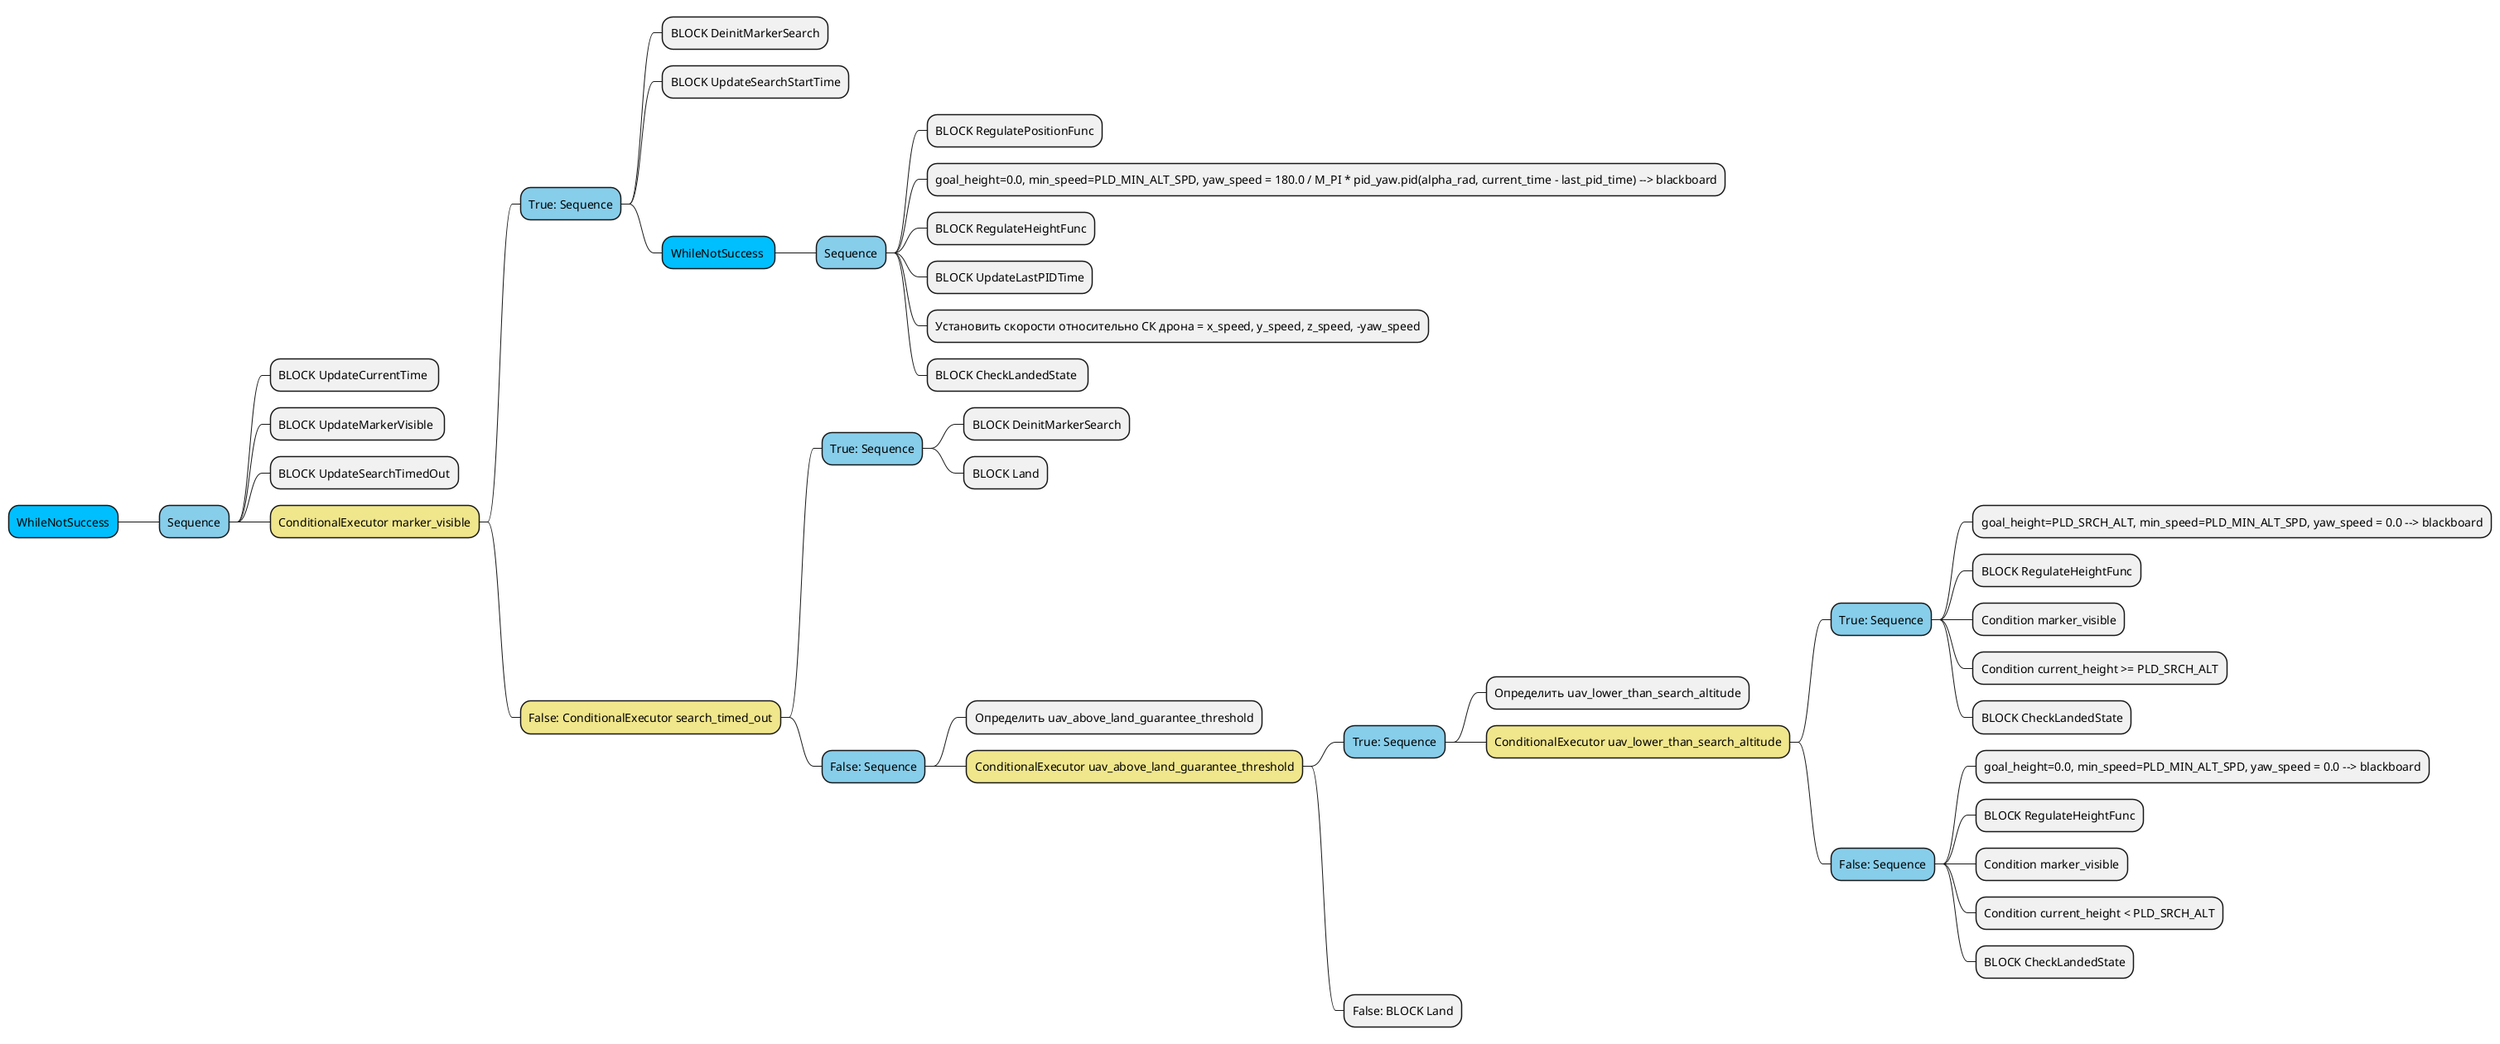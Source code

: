 @startmindmap


*[#DeepSkyBlue] WhileNotSuccess
    *[#SkyBlue] Sequence
        * BLOCK UpdateCurrentTime 
        * BLOCK UpdateMarkerVisible 
        * BLOCK UpdateSearchTimedOut
        *[#Khaki] ConditionalExecutor marker_visible
            ' старт Точная посадка
            *[#SkyBlue] True: Sequence
                * BLOCK DeinitMarkerSearch
                * BLOCK UpdateSearchStartTime
                *[#DeepSkyBlue] WhileNotSuccess 
                    *[#SkyBlue] Sequence
                        * BLOCK RegulatePositionFunc
                        * goal_height=0.0, min_speed=PLD_MIN_ALT_SPD, yaw_speed = 180.0 / M_PI * pid_yaw.pid(alpha_rad, current_time - last_pid_time) --> blackboard
                        * BLOCK RegulateHeightFunc
                        * BLOCK UpdateLastPIDTime
                        * Установить скорости относительно СК дрона = x_speed, y_speed, z_speed, -yaw_speed
                        * BLOCK CheckLandedState 
                ' стоп Точная посадка
                ' *[#MediumPurple] CheckSearchTimedOut
            *[#Khaki] False: ConditionalExecutor search_timed_out
                *[#SkyBlue] True: Sequence
                    * BLOCK DeinitMarkerSearch
                    * BLOCK Land
                *[#SkyBlue] False: Sequence
                    * Определить uav_above_land_guarantee_threshold
                    *[#Khaki] ConditionalExecutor uav_above_land_guarantee_threshold
                        *[#SkyBlue] True: Sequence
                            * Определить uav_lower_than_search_altitude
                            *[#Khaki] ConditionalExecutor uav_lower_than_search_altitude
                                *[#SkyBlue] True: Sequence
                                    * goal_height=PLD_SRCH_ALT, min_speed=PLD_MIN_ALT_SPD, yaw_speed = 0.0 --> blackboard
                                    * BLOCK RegulateHeightFunc
                                    * Condition marker_visible
                                    * Condition current_height >= PLD_SRCH_ALT
                                    * BLOCK CheckLandedState
                                *[#SkyBlue] False: Sequence
                                    * goal_height=0.0, min_speed=PLD_MIN_ALT_SPD, yaw_speed = 0.0 --> blackboard
                                    * BLOCK RegulateHeightFunc
                                    * Condition marker_visible
                                    * Condition current_height < PLD_SRCH_ALT
                                    * BLOCK CheckLandedState
                        * False: BLOCK Land

' *[#DeepSkyBlue] WhileNotSuccess 
'     *[#Orange] Fallback
'         * Condition alpha_rad > 0.1
'         *[#SkyBlue] Sequence
'             * BLOCK UpdateSearchStartTime
'             * BLOCK UpdateCurrentTime
'             * BLOCK UpdateMarkerVisible
'             * BLOCK UpdateSearchTimedOut
'             * BLOCK RegulatePositionFunc()
'             * BLOCK RegulateHeightFunc(goal_height=PLD_SRCH_ALT, min_speed=0.0)
'             * yaw_speed = 180.0 / M_PI * pid_yaw.pid(alpha_rad, current_time - last_pid_time) --> blackboard
'             * Установить скорости x_speed, y_speed, z_speed, -yaw_speed

@endmindmap
